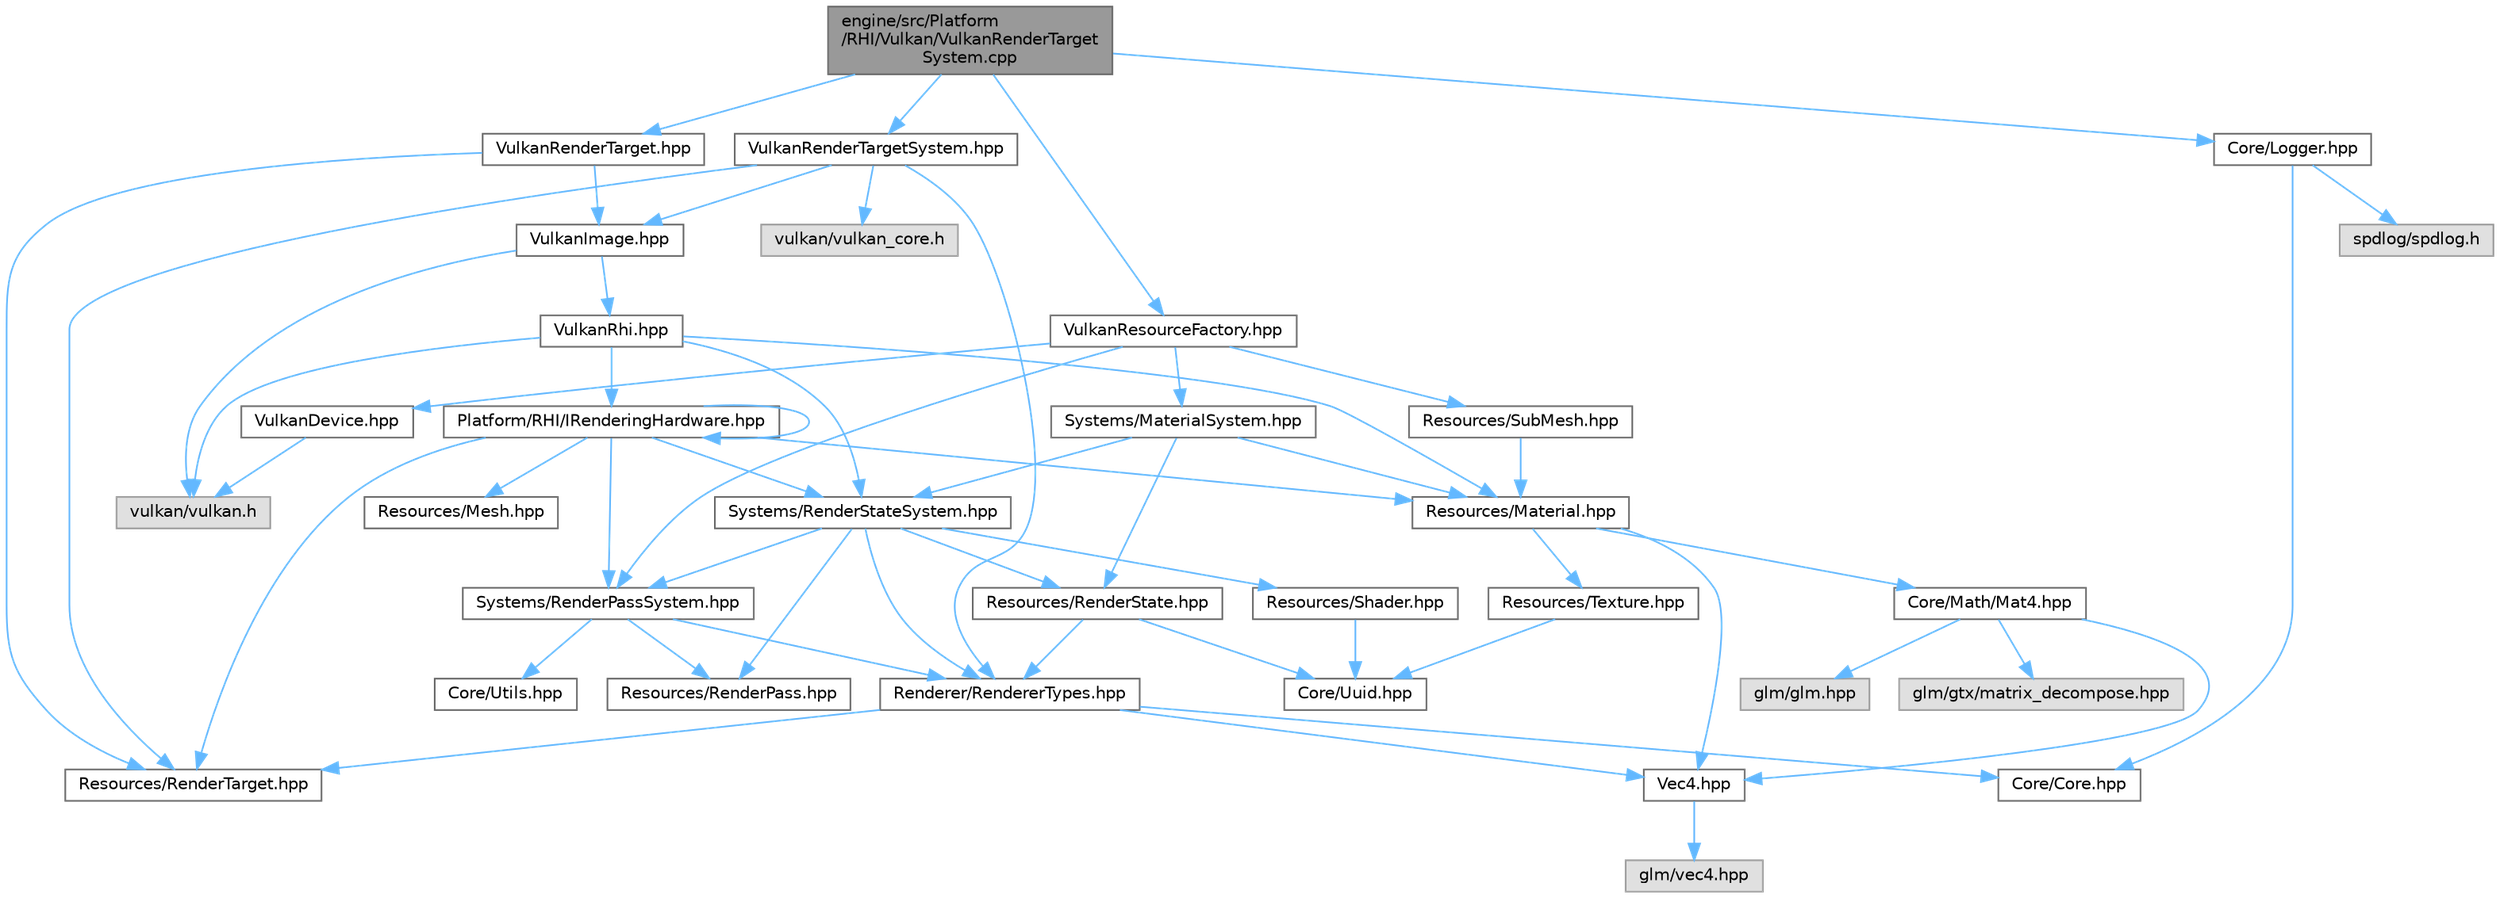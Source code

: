 digraph "engine/src/Platform/RHI/Vulkan/VulkanRenderTargetSystem.cpp"
{
 // LATEX_PDF_SIZE
  bgcolor="transparent";
  edge [fontname=Helvetica,fontsize=10,labelfontname=Helvetica,labelfontsize=10];
  node [fontname=Helvetica,fontsize=10,shape=box,height=0.2,width=0.4];
  Node1 [id="Node000001",label="engine/src/Platform\l/RHI/Vulkan/VulkanRenderTarget\lSystem.cpp",height=0.2,width=0.4,color="gray40", fillcolor="grey60", style="filled", fontcolor="black",tooltip=" "];
  Node1 -> Node2 [id="edge56_Node000001_Node000002",color="steelblue1",style="solid",tooltip=" "];
  Node2 [id="Node000002",label="VulkanRenderTargetSystem.hpp",height=0.2,width=0.4,color="grey40", fillcolor="white", style="filled",URL="$_vulkan_render_target_system_8hpp.html",tooltip=" "];
  Node2 -> Node3 [id="edge57_Node000002_Node000003",color="steelblue1",style="solid",tooltip=" "];
  Node3 [id="Node000003",label="vulkan/vulkan_core.h",height=0.2,width=0.4,color="grey60", fillcolor="#E0E0E0", style="filled",tooltip=" "];
  Node2 -> Node4 [id="edge58_Node000002_Node000004",color="steelblue1",style="solid",tooltip=" "];
  Node4 [id="Node000004",label="VulkanImage.hpp",height=0.2,width=0.4,color="grey40", fillcolor="white", style="filled",URL="$_vulkan_image_8hpp.html",tooltip=" "];
  Node4 -> Node5 [id="edge59_Node000004_Node000005",color="steelblue1",style="solid",tooltip=" "];
  Node5 [id="Node000005",label="vulkan/vulkan.h",height=0.2,width=0.4,color="grey60", fillcolor="#E0E0E0", style="filled",tooltip=" "];
  Node4 -> Node6 [id="edge60_Node000004_Node000006",color="steelblue1",style="solid",tooltip=" "];
  Node6 [id="Node000006",label="VulkanRhi.hpp",height=0.2,width=0.4,color="grey40", fillcolor="white", style="filled",URL="$_vulkan_rhi_8hpp.html",tooltip=" "];
  Node6 -> Node5 [id="edge61_Node000006_Node000005",color="steelblue1",style="solid",tooltip=" "];
  Node6 -> Node7 [id="edge62_Node000006_Node000007",color="steelblue1",style="solid",tooltip=" "];
  Node7 [id="Node000007",label="Platform/RHI/IRenderingHardware.hpp",height=0.2,width=0.4,color="grey40", fillcolor="white", style="filled",URL="$_i_rendering_hardware_8hpp.html",tooltip=" "];
  Node7 -> Node7 [id="edge63_Node000007_Node000007",color="steelblue1",style="solid",tooltip=" "];
  Node7 -> Node8 [id="edge64_Node000007_Node000008",color="steelblue1",style="solid",tooltip=" "];
  Node8 [id="Node000008",label="Resources/Material.hpp",height=0.2,width=0.4,color="grey40", fillcolor="white", style="filled",URL="$_material_8hpp.html",tooltip=" "];
  Node8 -> Node9 [id="edge65_Node000008_Node000009",color="steelblue1",style="solid",tooltip=" "];
  Node9 [id="Node000009",label="Core/Math/Mat4.hpp",height=0.2,width=0.4,color="grey40", fillcolor="white", style="filled",URL="$_mat4_8hpp.html",tooltip=" "];
  Node9 -> Node10 [id="edge66_Node000009_Node000010",color="steelblue1",style="solid",tooltip=" "];
  Node10 [id="Node000010",label="Vec4.hpp",height=0.2,width=0.4,color="grey40", fillcolor="white", style="filled",URL="$_vec4_8hpp.html",tooltip=" "];
  Node10 -> Node11 [id="edge67_Node000010_Node000011",color="steelblue1",style="solid",tooltip=" "];
  Node11 [id="Node000011",label="glm/vec4.hpp",height=0.2,width=0.4,color="grey60", fillcolor="#E0E0E0", style="filled",tooltip=" "];
  Node9 -> Node12 [id="edge68_Node000009_Node000012",color="steelblue1",style="solid",tooltip=" "];
  Node12 [id="Node000012",label="glm/glm.hpp",height=0.2,width=0.4,color="grey60", fillcolor="#E0E0E0", style="filled",tooltip=" "];
  Node9 -> Node13 [id="edge69_Node000009_Node000013",color="steelblue1",style="solid",tooltip=" "];
  Node13 [id="Node000013",label="glm/gtx/matrix_decompose.hpp",height=0.2,width=0.4,color="grey60", fillcolor="#E0E0E0", style="filled",tooltip=" "];
  Node8 -> Node10 [id="edge70_Node000008_Node000010",color="steelblue1",style="solid",tooltip=" "];
  Node8 -> Node14 [id="edge71_Node000008_Node000014",color="steelblue1",style="solid",tooltip=" "];
  Node14 [id="Node000014",label="Resources/Texture.hpp",height=0.2,width=0.4,color="grey40", fillcolor="white", style="filled",URL="$_texture_8hpp.html",tooltip=" "];
  Node14 -> Node15 [id="edge72_Node000014_Node000015",color="steelblue1",style="solid",tooltip=" "];
  Node15 [id="Node000015",label="Core/Uuid.hpp",height=0.2,width=0.4,color="grey40", fillcolor="white", style="filled",URL="$_uuid_8hpp.html",tooltip=" "];
  Node7 -> Node16 [id="edge73_Node000007_Node000016",color="steelblue1",style="solid",tooltip=" "];
  Node16 [id="Node000016",label="Resources/Mesh.hpp",height=0.2,width=0.4,color="grey40", fillcolor="white", style="filled",URL="$_mesh_8hpp.html",tooltip=" "];
  Node7 -> Node17 [id="edge74_Node000007_Node000017",color="steelblue1",style="solid",tooltip=" "];
  Node17 [id="Node000017",label="Resources/RenderTarget.hpp",height=0.2,width=0.4,color="grey40", fillcolor="white", style="filled",URL="$_render_target_8hpp.html",tooltip=" "];
  Node7 -> Node18 [id="edge75_Node000007_Node000018",color="steelblue1",style="solid",tooltip=" "];
  Node18 [id="Node000018",label="Systems/RenderPassSystem.hpp",height=0.2,width=0.4,color="grey40", fillcolor="white", style="filled",URL="$_render_pass_system_8hpp.html",tooltip=" "];
  Node18 -> Node19 [id="edge76_Node000018_Node000019",color="steelblue1",style="solid",tooltip=" "];
  Node19 [id="Node000019",label="Core/Utils.hpp",height=0.2,width=0.4,color="grey40", fillcolor="white", style="filled",URL="$_utils_8hpp.html",tooltip=" "];
  Node18 -> Node20 [id="edge77_Node000018_Node000020",color="steelblue1",style="solid",tooltip=" "];
  Node20 [id="Node000020",label="Renderer/RendererTypes.hpp",height=0.2,width=0.4,color="grey40", fillcolor="white", style="filled",URL="$_renderer_types_8hpp.html",tooltip=" "];
  Node20 -> Node21 [id="edge78_Node000020_Node000021",color="steelblue1",style="solid",tooltip=" "];
  Node21 [id="Node000021",label="Core/Core.hpp",height=0.2,width=0.4,color="grey40", fillcolor="white", style="filled",URL="$_core_8hpp.html",tooltip=" "];
  Node20 -> Node10 [id="edge79_Node000020_Node000010",color="steelblue1",style="solid",tooltip=" "];
  Node20 -> Node17 [id="edge80_Node000020_Node000017",color="steelblue1",style="solid",tooltip=" "];
  Node18 -> Node22 [id="edge81_Node000018_Node000022",color="steelblue1",style="solid",tooltip=" "];
  Node22 [id="Node000022",label="Resources/RenderPass.hpp",height=0.2,width=0.4,color="grey40", fillcolor="white", style="filled",URL="$_render_pass_8hpp.html",tooltip=" "];
  Node7 -> Node23 [id="edge82_Node000007_Node000023",color="steelblue1",style="solid",tooltip=" "];
  Node23 [id="Node000023",label="Systems/RenderStateSystem.hpp",height=0.2,width=0.4,color="grey40", fillcolor="white", style="filled",URL="$_render_state_system_8hpp.html",tooltip=" "];
  Node23 -> Node18 [id="edge83_Node000023_Node000018",color="steelblue1",style="solid",tooltip=" "];
  Node23 -> Node20 [id="edge84_Node000023_Node000020",color="steelblue1",style="solid",tooltip=" "];
  Node23 -> Node22 [id="edge85_Node000023_Node000022",color="steelblue1",style="solid",tooltip=" "];
  Node23 -> Node24 [id="edge86_Node000023_Node000024",color="steelblue1",style="solid",tooltip=" "];
  Node24 [id="Node000024",label="Resources/RenderState.hpp",height=0.2,width=0.4,color="grey40", fillcolor="white", style="filled",URL="$_render_state_8hpp.html",tooltip=" "];
  Node24 -> Node15 [id="edge87_Node000024_Node000015",color="steelblue1",style="solid",tooltip=" "];
  Node24 -> Node20 [id="edge88_Node000024_Node000020",color="steelblue1",style="solid",tooltip=" "];
  Node23 -> Node25 [id="edge89_Node000023_Node000025",color="steelblue1",style="solid",tooltip=" "];
  Node25 [id="Node000025",label="Resources/Shader.hpp",height=0.2,width=0.4,color="grey40", fillcolor="white", style="filled",URL="$_shader_8hpp.html",tooltip=" "];
  Node25 -> Node15 [id="edge90_Node000025_Node000015",color="steelblue1",style="solid",tooltip=" "];
  Node6 -> Node8 [id="edge91_Node000006_Node000008",color="steelblue1",style="solid",tooltip=" "];
  Node6 -> Node23 [id="edge92_Node000006_Node000023",color="steelblue1",style="solid",tooltip=" "];
  Node2 -> Node20 [id="edge93_Node000002_Node000020",color="steelblue1",style="solid",tooltip=" "];
  Node2 -> Node17 [id="edge94_Node000002_Node000017",color="steelblue1",style="solid",tooltip=" "];
  Node1 -> Node26 [id="edge95_Node000001_Node000026",color="steelblue1",style="solid",tooltip=" "];
  Node26 [id="Node000026",label="VulkanRenderTarget.hpp",height=0.2,width=0.4,color="grey40", fillcolor="white", style="filled",URL="$_vulkan_render_target_8hpp.html",tooltip=" "];
  Node26 -> Node4 [id="edge96_Node000026_Node000004",color="steelblue1",style="solid",tooltip=" "];
  Node26 -> Node17 [id="edge97_Node000026_Node000017",color="steelblue1",style="solid",tooltip=" "];
  Node1 -> Node27 [id="edge98_Node000001_Node000027",color="steelblue1",style="solid",tooltip=" "];
  Node27 [id="Node000027",label="VulkanResourceFactory.hpp",height=0.2,width=0.4,color="grey40", fillcolor="white", style="filled",URL="$_vulkan_resource_factory_8hpp.html",tooltip=" "];
  Node27 -> Node28 [id="edge99_Node000027_Node000028",color="steelblue1",style="solid",tooltip=" "];
  Node28 [id="Node000028",label="VulkanDevice.hpp",height=0.2,width=0.4,color="grey40", fillcolor="white", style="filled",URL="$_vulkan_device_8hpp.html",tooltip=" "];
  Node28 -> Node5 [id="edge100_Node000028_Node000005",color="steelblue1",style="solid",tooltip=" "];
  Node27 -> Node29 [id="edge101_Node000027_Node000029",color="steelblue1",style="solid",tooltip=" "];
  Node29 [id="Node000029",label="Resources/SubMesh.hpp",height=0.2,width=0.4,color="grey40", fillcolor="white", style="filled",URL="$_sub_mesh_8hpp.html",tooltip=" "];
  Node29 -> Node8 [id="edge102_Node000029_Node000008",color="steelblue1",style="solid",tooltip=" "];
  Node27 -> Node30 [id="edge103_Node000027_Node000030",color="steelblue1",style="solid",tooltip=" "];
  Node30 [id="Node000030",label="Systems/MaterialSystem.hpp",height=0.2,width=0.4,color="grey40", fillcolor="white", style="filled",URL="$_material_system_8hpp.html",tooltip=" "];
  Node30 -> Node23 [id="edge104_Node000030_Node000023",color="steelblue1",style="solid",tooltip=" "];
  Node30 -> Node8 [id="edge105_Node000030_Node000008",color="steelblue1",style="solid",tooltip=" "];
  Node30 -> Node24 [id="edge106_Node000030_Node000024",color="steelblue1",style="solid",tooltip=" "];
  Node27 -> Node18 [id="edge107_Node000027_Node000018",color="steelblue1",style="solid",tooltip=" "];
  Node1 -> Node31 [id="edge108_Node000001_Node000031",color="steelblue1",style="solid",tooltip=" "];
  Node31 [id="Node000031",label="Core/Logger.hpp",height=0.2,width=0.4,color="grey40", fillcolor="white", style="filled",URL="$_logger_8hpp.html",tooltip=" "];
  Node31 -> Node32 [id="edge109_Node000031_Node000032",color="steelblue1",style="solid",tooltip=" "];
  Node32 [id="Node000032",label="spdlog/spdlog.h",height=0.2,width=0.4,color="grey60", fillcolor="#E0E0E0", style="filled",tooltip=" "];
  Node31 -> Node21 [id="edge110_Node000031_Node000021",color="steelblue1",style="solid",tooltip=" "];
}
